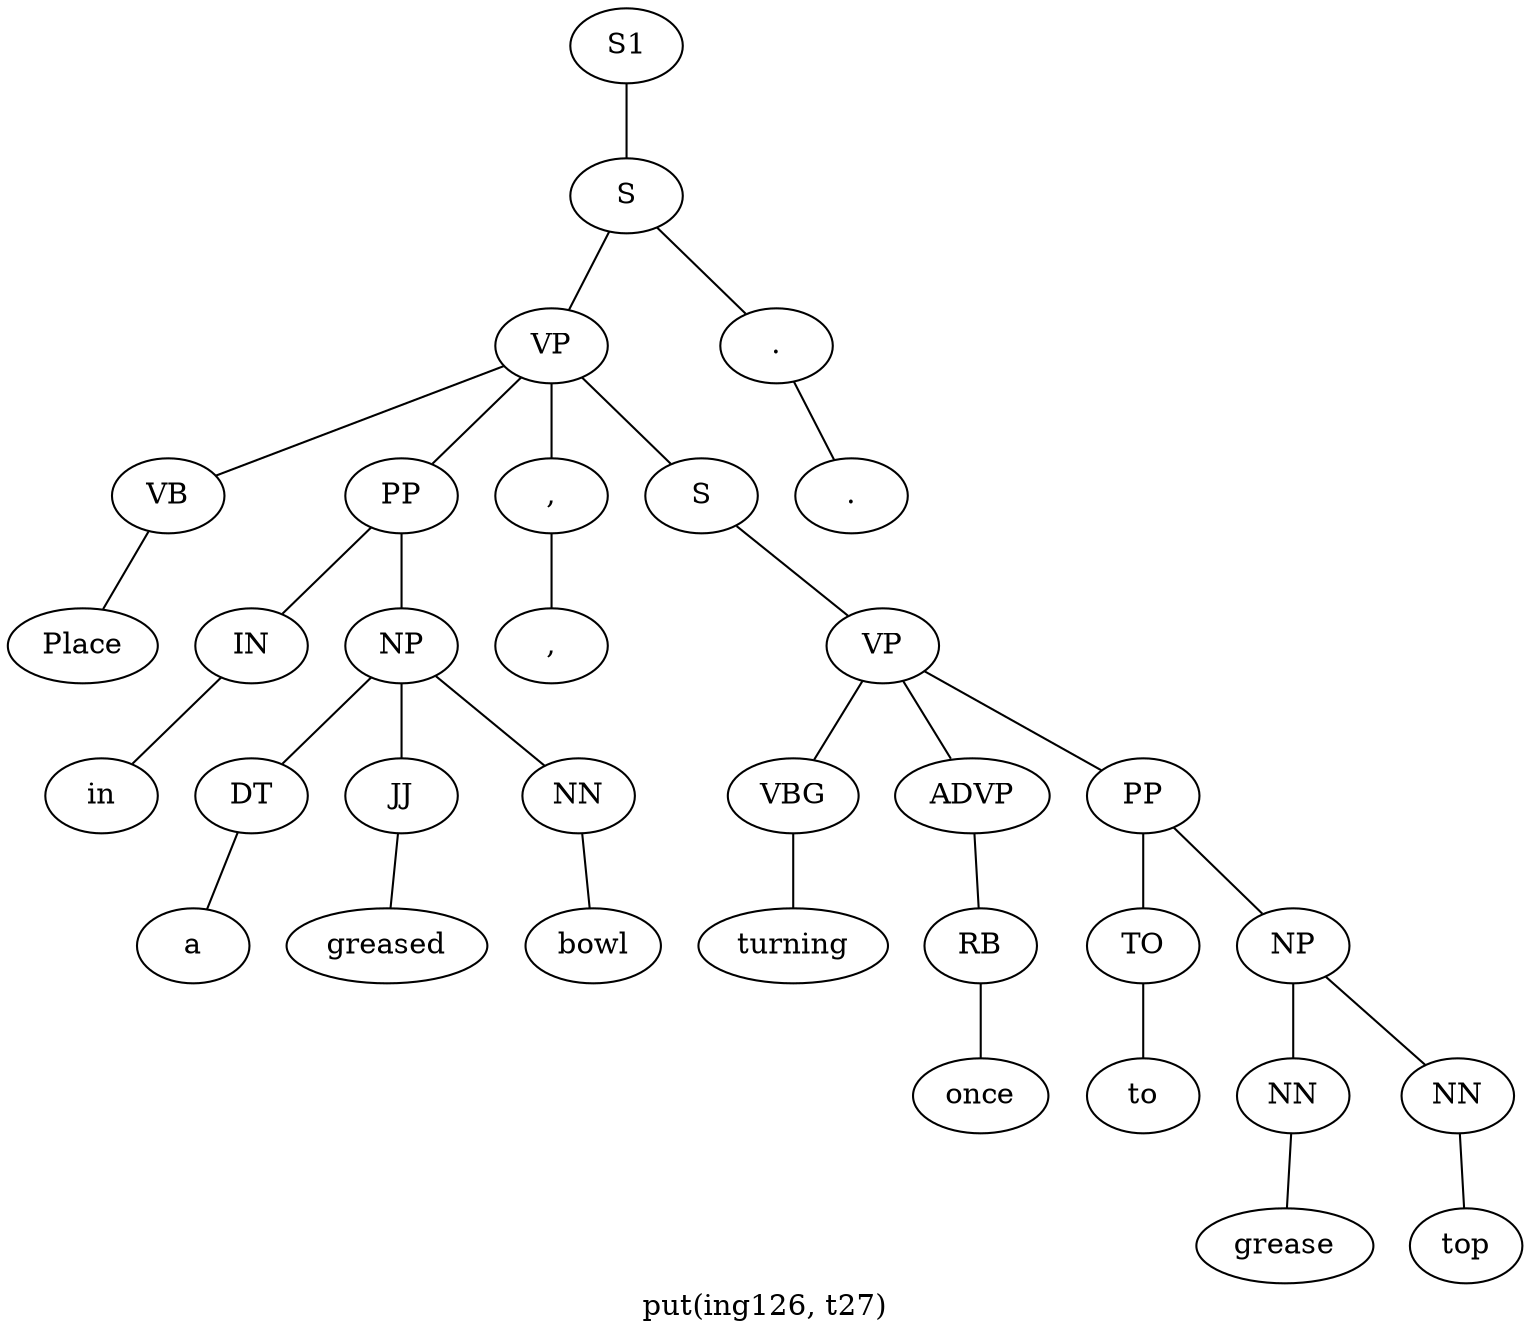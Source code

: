 graph SyntaxGraph {
	label = "put(ing126, t27)";
	Node0 [label="S1"];
	Node1 [label="S"];
	Node2 [label="VP"];
	Node3 [label="VB"];
	Node4 [label="Place"];
	Node5 [label="PP"];
	Node6 [label="IN"];
	Node7 [label="in"];
	Node8 [label="NP"];
	Node9 [label="DT"];
	Node10 [label="a"];
	Node11 [label="JJ"];
	Node12 [label="greased"];
	Node13 [label="NN"];
	Node14 [label="bowl"];
	Node15 [label=","];
	Node16 [label=","];
	Node17 [label="S"];
	Node18 [label="VP"];
	Node19 [label="VBG"];
	Node20 [label="turning"];
	Node21 [label="ADVP"];
	Node22 [label="RB"];
	Node23 [label="once"];
	Node24 [label="PP"];
	Node25 [label="TO"];
	Node26 [label="to"];
	Node27 [label="NP"];
	Node28 [label="NN"];
	Node29 [label="grease"];
	Node30 [label="NN"];
	Node31 [label="top"];
	Node32 [label="."];
	Node33 [label="."];

	Node0 -- Node1;
	Node1 -- Node2;
	Node1 -- Node32;
	Node2 -- Node3;
	Node2 -- Node5;
	Node2 -- Node15;
	Node2 -- Node17;
	Node3 -- Node4;
	Node5 -- Node6;
	Node5 -- Node8;
	Node6 -- Node7;
	Node8 -- Node9;
	Node8 -- Node11;
	Node8 -- Node13;
	Node9 -- Node10;
	Node11 -- Node12;
	Node13 -- Node14;
	Node15 -- Node16;
	Node17 -- Node18;
	Node18 -- Node19;
	Node18 -- Node21;
	Node18 -- Node24;
	Node19 -- Node20;
	Node21 -- Node22;
	Node22 -- Node23;
	Node24 -- Node25;
	Node24 -- Node27;
	Node25 -- Node26;
	Node27 -- Node28;
	Node27 -- Node30;
	Node28 -- Node29;
	Node30 -- Node31;
	Node32 -- Node33;
}